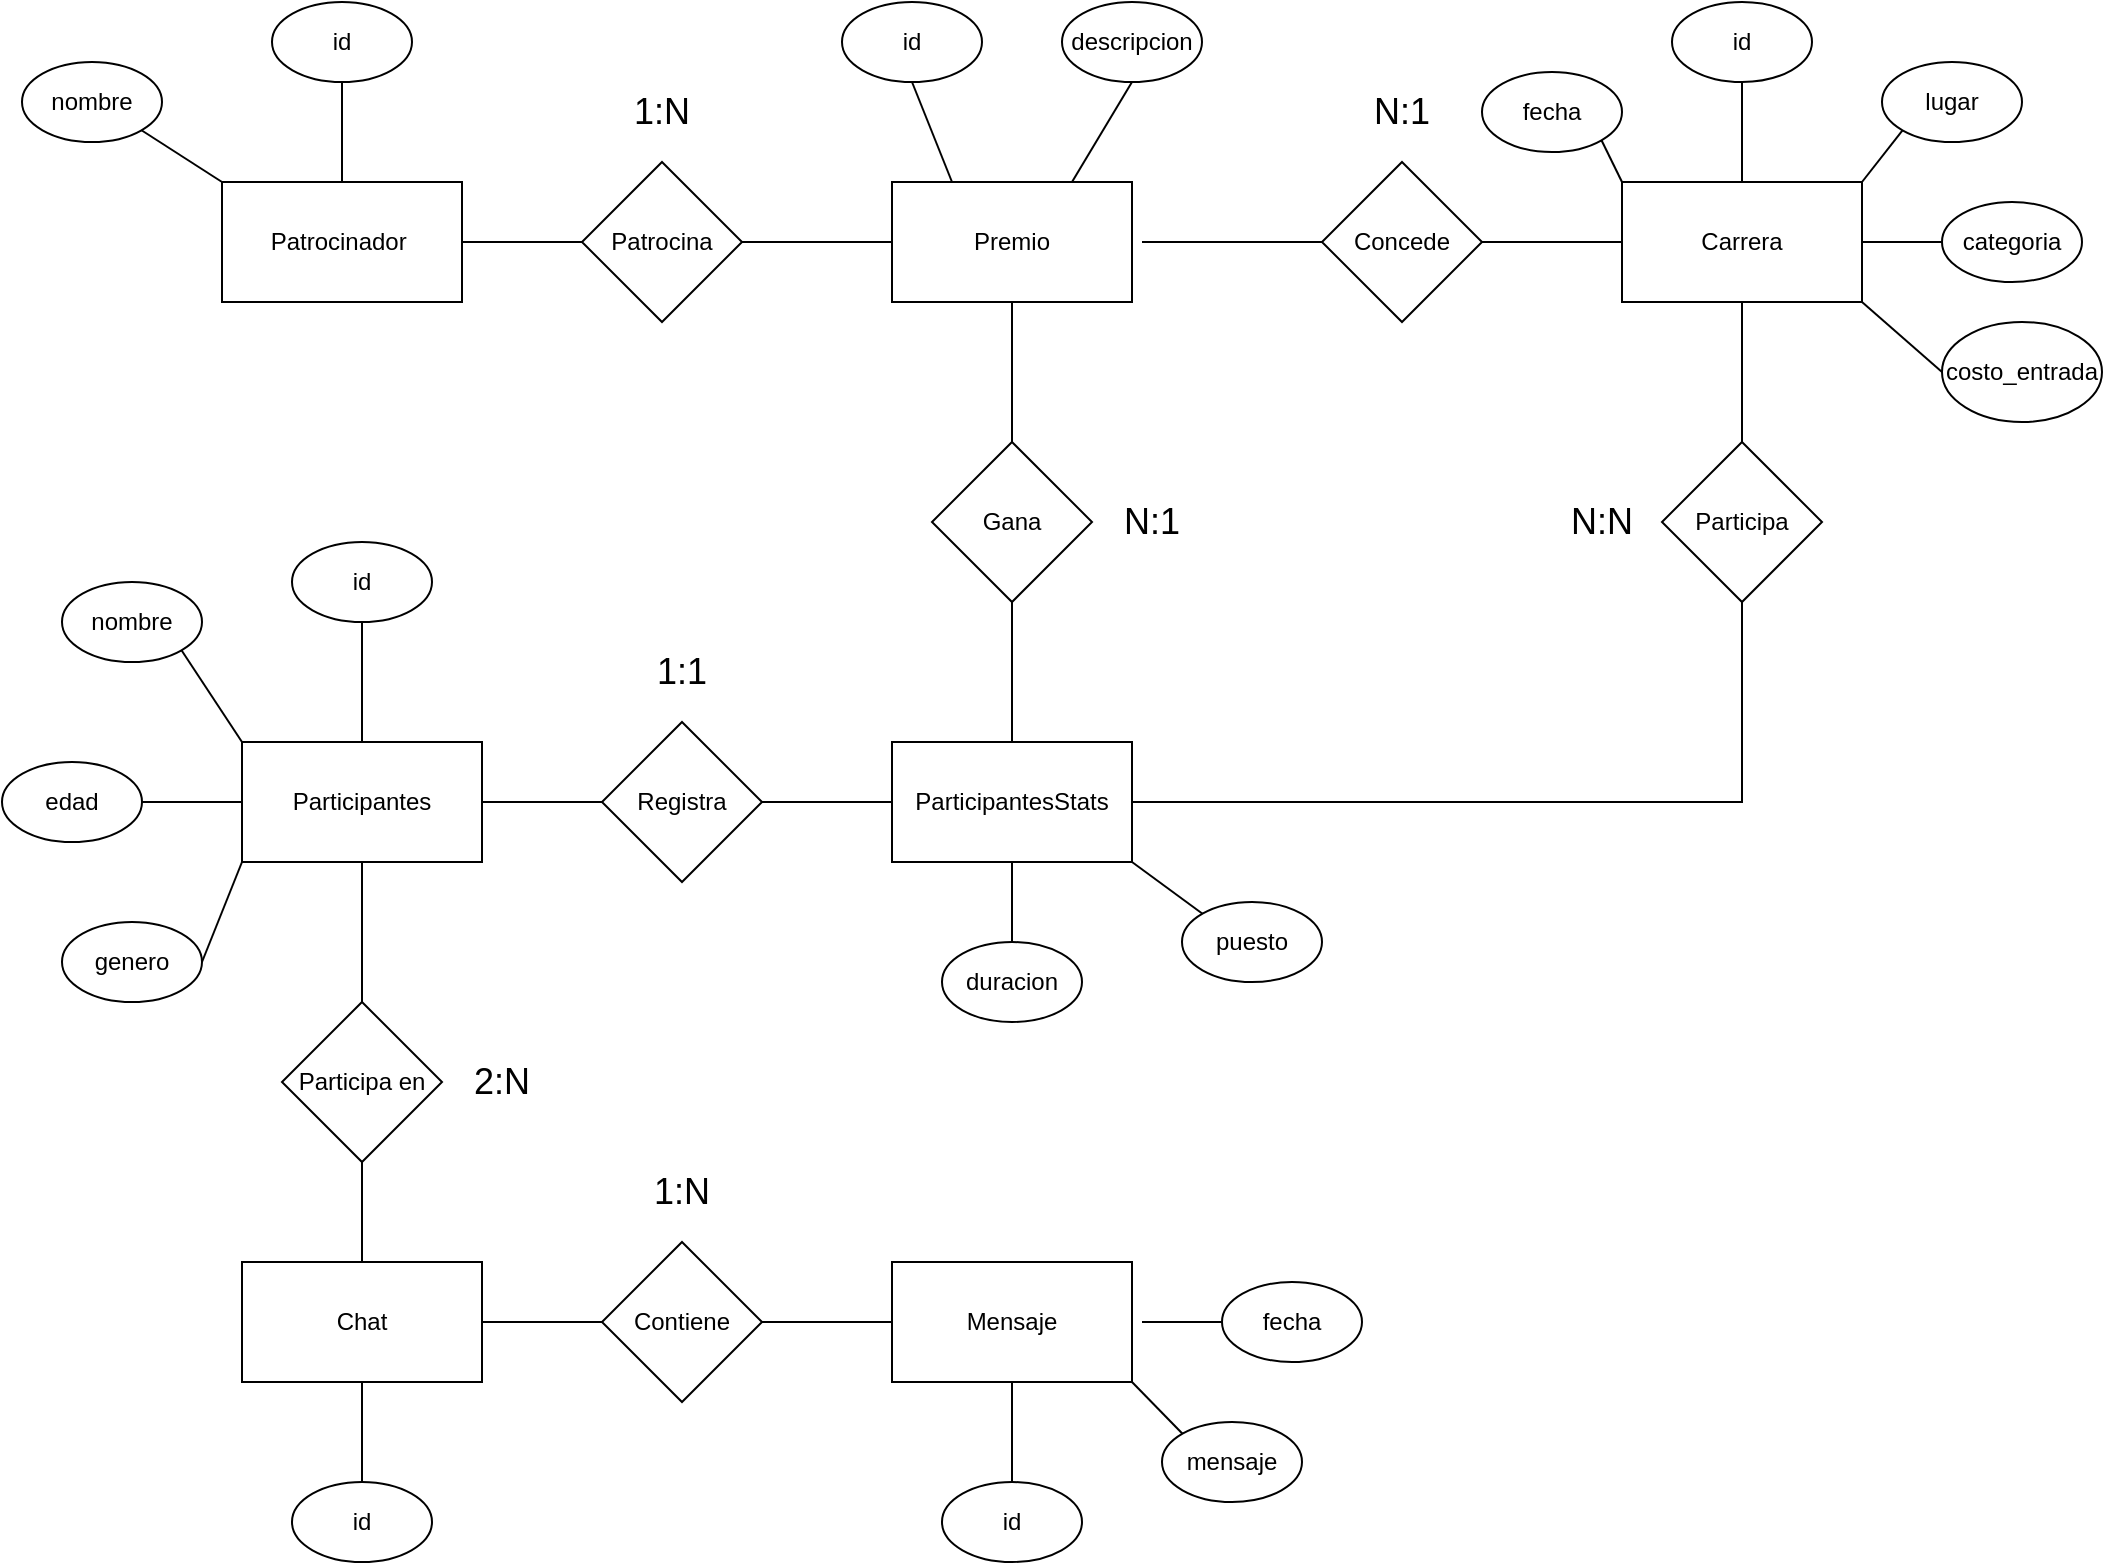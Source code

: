 <mxfile version="24.8.3">
  <diagram name="Page-1" id="JW2MQVN8BmDlYXz5LSWb">
    <mxGraphModel dx="2504" dy="862" grid="1" gridSize="10" guides="1" tooltips="1" connect="1" arrows="1" fold="1" page="1" pageScale="1" pageWidth="850" pageHeight="1100" math="0" shadow="0">
      <root>
        <mxCell id="0" />
        <mxCell id="1" parent="0" />
        <mxCell id="Rd1k23cktEPy7QCxh9mN-1" value="Carrera" style="rounded=0;whiteSpace=wrap;html=1;" vertex="1" parent="1">
          <mxGeometry x="730" y="270" width="120" height="60" as="geometry" />
        </mxCell>
        <mxCell id="Rd1k23cktEPy7QCxh9mN-2" value="Patrocinador&amp;nbsp;" style="rounded=0;whiteSpace=wrap;html=1;" vertex="1" parent="1">
          <mxGeometry x="30" y="270" width="120" height="60" as="geometry" />
        </mxCell>
        <mxCell id="Rd1k23cktEPy7QCxh9mN-4" value="Participantes" style="rounded=0;whiteSpace=wrap;html=1;" vertex="1" parent="1">
          <mxGeometry x="40" y="550" width="120" height="60" as="geometry" />
        </mxCell>
        <mxCell id="Rd1k23cktEPy7QCxh9mN-5" value="ParticipantesStats" style="rounded=0;whiteSpace=wrap;html=1;" vertex="1" parent="1">
          <mxGeometry x="365" y="550" width="120" height="60" as="geometry" />
        </mxCell>
        <mxCell id="Rd1k23cktEPy7QCxh9mN-6" value="Premio" style="rounded=0;whiteSpace=wrap;html=1;" vertex="1" parent="1">
          <mxGeometry x="365" y="270" width="120" height="60" as="geometry" />
        </mxCell>
        <mxCell id="Rd1k23cktEPy7QCxh9mN-7" value="Chat" style="rounded=0;whiteSpace=wrap;html=1;" vertex="1" parent="1">
          <mxGeometry x="40" y="810" width="120" height="60" as="geometry" />
        </mxCell>
        <mxCell id="Rd1k23cktEPy7QCxh9mN-8" value="Mensaje" style="rounded=0;whiteSpace=wrap;html=1;" vertex="1" parent="1">
          <mxGeometry x="365" y="810" width="120" height="60" as="geometry" />
        </mxCell>
        <mxCell id="Rd1k23cktEPy7QCxh9mN-9" value="&lt;meta charset=&quot;utf-8&quot;&gt;Patrocina" style="rhombus;whiteSpace=wrap;html=1;" vertex="1" parent="1">
          <mxGeometry x="210" y="260" width="80" height="80" as="geometry" />
        </mxCell>
        <mxCell id="Rd1k23cktEPy7QCxh9mN-10" value="&lt;meta charset=&quot;utf-8&quot;&gt;Concede" style="rhombus;whiteSpace=wrap;html=1;" vertex="1" parent="1">
          <mxGeometry x="580" y="260" width="80" height="80" as="geometry" />
        </mxCell>
        <mxCell id="Rd1k23cktEPy7QCxh9mN-11" value="" style="endArrow=none;html=1;rounded=0;entryX=0;entryY=0.5;entryDx=0;entryDy=0;" edge="1" parent="1" target="Rd1k23cktEPy7QCxh9mN-10">
          <mxGeometry width="50" height="50" relative="1" as="geometry">
            <mxPoint x="490" y="300" as="sourcePoint" />
            <mxPoint x="550" y="350" as="targetPoint" />
          </mxGeometry>
        </mxCell>
        <mxCell id="Rd1k23cktEPy7QCxh9mN-12" value="" style="endArrow=none;html=1;rounded=0;entryX=0;entryY=0.5;entryDx=0;entryDy=0;exitX=1;exitY=0.5;exitDx=0;exitDy=0;" edge="1" parent="1" source="Rd1k23cktEPy7QCxh9mN-10" target="Rd1k23cktEPy7QCxh9mN-1">
          <mxGeometry width="50" height="50" relative="1" as="geometry">
            <mxPoint x="450" y="490" as="sourcePoint" />
            <mxPoint x="500" y="440" as="targetPoint" />
          </mxGeometry>
        </mxCell>
        <mxCell id="Rd1k23cktEPy7QCxh9mN-13" value="" style="endArrow=none;html=1;rounded=0;entryX=0;entryY=0.5;entryDx=0;entryDy=0;exitX=1;exitY=0.5;exitDx=0;exitDy=0;" edge="1" parent="1" source="Rd1k23cktEPy7QCxh9mN-9" target="Rd1k23cktEPy7QCxh9mN-6">
          <mxGeometry width="50" height="50" relative="1" as="geometry">
            <mxPoint x="500" y="400" as="sourcePoint" />
            <mxPoint x="550" y="350" as="targetPoint" />
          </mxGeometry>
        </mxCell>
        <mxCell id="Rd1k23cktEPy7QCxh9mN-14" value="" style="endArrow=none;html=1;rounded=0;entryX=0;entryY=0.5;entryDx=0;entryDy=0;exitX=1;exitY=0.5;exitDx=0;exitDy=0;" edge="1" parent="1" source="Rd1k23cktEPy7QCxh9mN-2" target="Rd1k23cktEPy7QCxh9mN-9">
          <mxGeometry width="50" height="50" relative="1" as="geometry">
            <mxPoint x="500" y="400" as="sourcePoint" />
            <mxPoint x="550" y="350" as="targetPoint" />
          </mxGeometry>
        </mxCell>
        <mxCell id="Rd1k23cktEPy7QCxh9mN-15" value="Registra" style="rhombus;whiteSpace=wrap;html=1;" vertex="1" parent="1">
          <mxGeometry x="220" y="540" width="80" height="80" as="geometry" />
        </mxCell>
        <mxCell id="Rd1k23cktEPy7QCxh9mN-16" value="" style="endArrow=none;html=1;rounded=0;entryX=0;entryY=0.5;entryDx=0;entryDy=0;exitX=1;exitY=0.5;exitDx=0;exitDy=0;" edge="1" parent="1" source="Rd1k23cktEPy7QCxh9mN-4" target="Rd1k23cktEPy7QCxh9mN-15">
          <mxGeometry width="50" height="50" relative="1" as="geometry">
            <mxPoint x="540" y="470" as="sourcePoint" />
            <mxPoint x="590" y="420" as="targetPoint" />
          </mxGeometry>
        </mxCell>
        <mxCell id="Rd1k23cktEPy7QCxh9mN-17" value="" style="endArrow=none;html=1;rounded=0;entryX=0;entryY=0.5;entryDx=0;entryDy=0;exitX=1;exitY=0.5;exitDx=0;exitDy=0;" edge="1" parent="1" source="Rd1k23cktEPy7QCxh9mN-15" target="Rd1k23cktEPy7QCxh9mN-5">
          <mxGeometry width="50" height="50" relative="1" as="geometry">
            <mxPoint x="540" y="470" as="sourcePoint" />
            <mxPoint x="590" y="420" as="targetPoint" />
          </mxGeometry>
        </mxCell>
        <mxCell id="Rd1k23cktEPy7QCxh9mN-18" value="&lt;meta charset=&quot;utf-8&quot;&gt;Participa" style="rhombus;whiteSpace=wrap;html=1;" vertex="1" parent="1">
          <mxGeometry x="750" y="400" width="80" height="80" as="geometry" />
        </mxCell>
        <mxCell id="Rd1k23cktEPy7QCxh9mN-19" value="" style="endArrow=none;html=1;rounded=0;entryX=0.5;entryY=1;entryDx=0;entryDy=0;exitX=1;exitY=0.5;exitDx=0;exitDy=0;" edge="1" parent="1" source="Rd1k23cktEPy7QCxh9mN-5" target="Rd1k23cktEPy7QCxh9mN-18">
          <mxGeometry width="50" height="50" relative="1" as="geometry">
            <mxPoint x="800" y="570" as="sourcePoint" />
            <mxPoint x="590" y="420" as="targetPoint" />
            <Array as="points">
              <mxPoint x="790" y="580" />
            </Array>
          </mxGeometry>
        </mxCell>
        <mxCell id="Rd1k23cktEPy7QCxh9mN-22" value="" style="endArrow=none;html=1;rounded=0;entryX=0.5;entryY=1;entryDx=0;entryDy=0;exitX=0.5;exitY=0;exitDx=0;exitDy=0;" edge="1" parent="1" source="Rd1k23cktEPy7QCxh9mN-18" target="Rd1k23cktEPy7QCxh9mN-1">
          <mxGeometry width="50" height="50" relative="1" as="geometry">
            <mxPoint x="540" y="470" as="sourcePoint" />
            <mxPoint x="590" y="420" as="targetPoint" />
          </mxGeometry>
        </mxCell>
        <mxCell id="Rd1k23cktEPy7QCxh9mN-23" value="Gana" style="rhombus;whiteSpace=wrap;html=1;" vertex="1" parent="1">
          <mxGeometry x="385" y="400" width="80" height="80" as="geometry" />
        </mxCell>
        <mxCell id="Rd1k23cktEPy7QCxh9mN-24" value="" style="endArrow=none;html=1;rounded=0;entryX=0.5;entryY=1;entryDx=0;entryDy=0;exitX=0.5;exitY=0;exitDx=0;exitDy=0;" edge="1" parent="1" source="Rd1k23cktEPy7QCxh9mN-23" target="Rd1k23cktEPy7QCxh9mN-6">
          <mxGeometry width="50" height="50" relative="1" as="geometry">
            <mxPoint x="520" y="510" as="sourcePoint" />
            <mxPoint x="570" y="460" as="targetPoint" />
          </mxGeometry>
        </mxCell>
        <mxCell id="Rd1k23cktEPy7QCxh9mN-25" value="" style="endArrow=none;html=1;rounded=0;entryX=0.5;entryY=1;entryDx=0;entryDy=0;exitX=0.5;exitY=0;exitDx=0;exitDy=0;" edge="1" parent="1" source="Rd1k23cktEPy7QCxh9mN-5" target="Rd1k23cktEPy7QCxh9mN-23">
          <mxGeometry width="50" height="50" relative="1" as="geometry">
            <mxPoint x="520" y="510" as="sourcePoint" />
            <mxPoint x="570" y="460" as="targetPoint" />
          </mxGeometry>
        </mxCell>
        <mxCell id="Rd1k23cktEPy7QCxh9mN-26" value="&lt;meta charset=&quot;utf-8&quot;&gt;Contiene" style="rhombus;whiteSpace=wrap;html=1;" vertex="1" parent="1">
          <mxGeometry x="220" y="800" width="80" height="80" as="geometry" />
        </mxCell>
        <mxCell id="Rd1k23cktEPy7QCxh9mN-27" value="" style="endArrow=none;html=1;rounded=0;entryX=0;entryY=0.5;entryDx=0;entryDy=0;exitX=1;exitY=0.5;exitDx=0;exitDy=0;" edge="1" parent="1" source="Rd1k23cktEPy7QCxh9mN-26" target="Rd1k23cktEPy7QCxh9mN-8">
          <mxGeometry width="50" height="50" relative="1" as="geometry">
            <mxPoint x="520" y="510" as="sourcePoint" />
            <mxPoint x="570" y="460" as="targetPoint" />
          </mxGeometry>
        </mxCell>
        <mxCell id="Rd1k23cktEPy7QCxh9mN-28" value="" style="endArrow=none;html=1;rounded=0;entryX=0;entryY=0.5;entryDx=0;entryDy=0;exitX=1;exitY=0.5;exitDx=0;exitDy=0;" edge="1" parent="1" source="Rd1k23cktEPy7QCxh9mN-7" target="Rd1k23cktEPy7QCxh9mN-26">
          <mxGeometry width="50" height="50" relative="1" as="geometry">
            <mxPoint x="520" y="510" as="sourcePoint" />
            <mxPoint x="570" y="460" as="targetPoint" />
          </mxGeometry>
        </mxCell>
        <mxCell id="Rd1k23cktEPy7QCxh9mN-29" value="&lt;meta charset=&quot;utf-8&quot;&gt;Participa en" style="rhombus;whiteSpace=wrap;html=1;" vertex="1" parent="1">
          <mxGeometry x="60" y="680" width="80" height="80" as="geometry" />
        </mxCell>
        <mxCell id="Rd1k23cktEPy7QCxh9mN-30" value="" style="endArrow=none;html=1;rounded=0;entryX=0.5;entryY=1;entryDx=0;entryDy=0;exitX=0.5;exitY=0;exitDx=0;exitDy=0;" edge="1" parent="1" source="Rd1k23cktEPy7QCxh9mN-29" target="Rd1k23cktEPy7QCxh9mN-4">
          <mxGeometry width="50" height="50" relative="1" as="geometry">
            <mxPoint x="150" y="610" as="sourcePoint" />
            <mxPoint x="570" y="460" as="targetPoint" />
          </mxGeometry>
        </mxCell>
        <mxCell id="Rd1k23cktEPy7QCxh9mN-31" value="" style="endArrow=none;html=1;rounded=0;entryX=0.5;entryY=1;entryDx=0;entryDy=0;exitX=0.5;exitY=0;exitDx=0;exitDy=0;" edge="1" parent="1" source="Rd1k23cktEPy7QCxh9mN-7" target="Rd1k23cktEPy7QCxh9mN-29">
          <mxGeometry width="50" height="50" relative="1" as="geometry">
            <mxPoint x="520" y="510" as="sourcePoint" />
            <mxPoint x="570" y="460" as="targetPoint" />
          </mxGeometry>
        </mxCell>
        <mxCell id="Rd1k23cktEPy7QCxh9mN-32" value="&lt;font style=&quot;font-size: 18px;&quot;&gt;N:1&lt;/font&gt;" style="text;html=1;align=center;verticalAlign=middle;whiteSpace=wrap;rounded=0;" vertex="1" parent="1">
          <mxGeometry x="590" y="220" width="60" height="30" as="geometry" />
        </mxCell>
        <mxCell id="Rd1k23cktEPy7QCxh9mN-33" value="&lt;span style=&quot;font-size: 18px;&quot;&gt;1:N&lt;/span&gt;" style="text;html=1;align=center;verticalAlign=middle;whiteSpace=wrap;rounded=0;" vertex="1" parent="1">
          <mxGeometry x="220" y="220" width="60" height="30" as="geometry" />
        </mxCell>
        <mxCell id="Rd1k23cktEPy7QCxh9mN-36" value="&lt;span style=&quot;font-size: 18px;&quot;&gt;N:1&lt;/span&gt;" style="text;html=1;align=center;verticalAlign=middle;whiteSpace=wrap;rounded=0;" vertex="1" parent="1">
          <mxGeometry x="465" y="425" width="60" height="30" as="geometry" />
        </mxCell>
        <mxCell id="Rd1k23cktEPy7QCxh9mN-38" value="&lt;span style=&quot;font-size: 18px;&quot;&gt;1:1&lt;/span&gt;" style="text;html=1;align=center;verticalAlign=middle;whiteSpace=wrap;rounded=0;" vertex="1" parent="1">
          <mxGeometry x="230" y="500" width="60" height="30" as="geometry" />
        </mxCell>
        <mxCell id="Rd1k23cktEPy7QCxh9mN-39" value="&lt;span style=&quot;font-size: 18px;&quot;&gt;2:N&lt;/span&gt;" style="text;html=1;align=center;verticalAlign=middle;whiteSpace=wrap;rounded=0;" vertex="1" parent="1">
          <mxGeometry x="140" y="705" width="60" height="30" as="geometry" />
        </mxCell>
        <mxCell id="Rd1k23cktEPy7QCxh9mN-40" value="&lt;span style=&quot;font-size: 18px;&quot;&gt;1:N&lt;/span&gt;" style="text;html=1;align=center;verticalAlign=middle;whiteSpace=wrap;rounded=0;" vertex="1" parent="1">
          <mxGeometry x="230" y="760" width="60" height="30" as="geometry" />
        </mxCell>
        <mxCell id="Rd1k23cktEPy7QCxh9mN-41" value="&lt;span style=&quot;font-size: 18px;&quot;&gt;N:N&lt;/span&gt;" style="text;html=1;align=center;verticalAlign=middle;whiteSpace=wrap;rounded=0;" vertex="1" parent="1">
          <mxGeometry x="690" y="425" width="60" height="30" as="geometry" />
        </mxCell>
        <mxCell id="Rd1k23cktEPy7QCxh9mN-43" value="id" style="ellipse;whiteSpace=wrap;html=1;" vertex="1" parent="1">
          <mxGeometry x="55" y="180" width="70" height="40" as="geometry" />
        </mxCell>
        <mxCell id="Rd1k23cktEPy7QCxh9mN-47" value="nombre" style="ellipse;whiteSpace=wrap;html=1;" vertex="1" parent="1">
          <mxGeometry x="-70" y="210" width="70" height="40" as="geometry" />
        </mxCell>
        <mxCell id="Rd1k23cktEPy7QCxh9mN-48" value="" style="endArrow=none;html=1;rounded=0;entryX=1;entryY=1;entryDx=0;entryDy=0;exitX=0;exitY=0;exitDx=0;exitDy=0;" edge="1" parent="1" source="Rd1k23cktEPy7QCxh9mN-2" target="Rd1k23cktEPy7QCxh9mN-47">
          <mxGeometry width="50" height="50" relative="1" as="geometry">
            <mxPoint x="110" y="310" as="sourcePoint" />
            <mxPoint x="60" y="250" as="targetPoint" />
          </mxGeometry>
        </mxCell>
        <mxCell id="Rd1k23cktEPy7QCxh9mN-49" value="" style="endArrow=none;html=1;rounded=0;entryX=0.5;entryY=1;entryDx=0;entryDy=0;exitX=0.5;exitY=0;exitDx=0;exitDy=0;" edge="1" parent="1" source="Rd1k23cktEPy7QCxh9mN-2" target="Rd1k23cktEPy7QCxh9mN-43">
          <mxGeometry width="50" height="50" relative="1" as="geometry">
            <mxPoint x="40" y="280" as="sourcePoint" />
            <mxPoint y="254" as="targetPoint" />
          </mxGeometry>
        </mxCell>
        <mxCell id="Rd1k23cktEPy7QCxh9mN-50" value="id" style="ellipse;whiteSpace=wrap;html=1;" vertex="1" parent="1">
          <mxGeometry x="755" y="180" width="70" height="40" as="geometry" />
        </mxCell>
        <mxCell id="Rd1k23cktEPy7QCxh9mN-51" value="" style="endArrow=none;html=1;rounded=0;entryX=0.5;entryY=1;entryDx=0;entryDy=0;exitX=0.5;exitY=0;exitDx=0;exitDy=0;" edge="1" parent="1" source="Rd1k23cktEPy7QCxh9mN-1" target="Rd1k23cktEPy7QCxh9mN-50">
          <mxGeometry width="50" height="50" relative="1" as="geometry">
            <mxPoint x="650" y="570" as="sourcePoint" />
            <mxPoint x="700" y="520" as="targetPoint" />
          </mxGeometry>
        </mxCell>
        <mxCell id="Rd1k23cktEPy7QCxh9mN-52" value="fecha" style="ellipse;whiteSpace=wrap;html=1;" vertex="1" parent="1">
          <mxGeometry x="660" y="215" width="70" height="40" as="geometry" />
        </mxCell>
        <mxCell id="Rd1k23cktEPy7QCxh9mN-54" value="" style="endArrow=none;html=1;rounded=0;entryX=0;entryY=1;entryDx=0;entryDy=0;exitX=1;exitY=0;exitDx=0;exitDy=0;" edge="1" parent="1" source="Rd1k23cktEPy7QCxh9mN-1" target="Rd1k23cktEPy7QCxh9mN-56">
          <mxGeometry width="50" height="50" relative="1" as="geometry">
            <mxPoint x="650" y="570" as="sourcePoint" />
            <mxPoint x="700" y="520" as="targetPoint" />
          </mxGeometry>
        </mxCell>
        <mxCell id="Rd1k23cktEPy7QCxh9mN-55" value="" style="endArrow=none;html=1;rounded=0;entryX=1;entryY=1;entryDx=0;entryDy=0;exitX=0;exitY=0;exitDx=0;exitDy=0;" edge="1" parent="1" source="Rd1k23cktEPy7QCxh9mN-1" target="Rd1k23cktEPy7QCxh9mN-52">
          <mxGeometry width="50" height="50" relative="1" as="geometry">
            <mxPoint x="670" y="310" as="sourcePoint" />
            <mxPoint x="720" y="260" as="targetPoint" />
          </mxGeometry>
        </mxCell>
        <mxCell id="Rd1k23cktEPy7QCxh9mN-56" value="lugar" style="ellipse;whiteSpace=wrap;html=1;" vertex="1" parent="1">
          <mxGeometry x="860" y="210" width="70" height="40" as="geometry" />
        </mxCell>
        <mxCell id="Rd1k23cktEPy7QCxh9mN-57" value="categoria" style="ellipse;whiteSpace=wrap;html=1;" vertex="1" parent="1">
          <mxGeometry x="890" y="280" width="70" height="40" as="geometry" />
        </mxCell>
        <mxCell id="Rd1k23cktEPy7QCxh9mN-58" value="" style="endArrow=none;html=1;rounded=0;exitX=1;exitY=0.5;exitDx=0;exitDy=0;" edge="1" parent="1" source="Rd1k23cktEPy7QCxh9mN-1">
          <mxGeometry width="50" height="50" relative="1" as="geometry">
            <mxPoint x="840" y="350" as="sourcePoint" />
            <mxPoint x="890" y="300" as="targetPoint" />
          </mxGeometry>
        </mxCell>
        <mxCell id="Rd1k23cktEPy7QCxh9mN-59" value="costo_entrada" style="ellipse;whiteSpace=wrap;html=1;" vertex="1" parent="1">
          <mxGeometry x="890" y="340" width="80" height="50" as="geometry" />
        </mxCell>
        <mxCell id="Rd1k23cktEPy7QCxh9mN-60" value="" style="endArrow=none;html=1;rounded=0;exitX=1;exitY=1;exitDx=0;exitDy=0;entryX=0;entryY=0.5;entryDx=0;entryDy=0;" edge="1" parent="1" source="Rd1k23cktEPy7QCxh9mN-1" target="Rd1k23cktEPy7QCxh9mN-59">
          <mxGeometry width="50" height="50" relative="1" as="geometry">
            <mxPoint x="890" y="460" as="sourcePoint" />
            <mxPoint x="940" y="410" as="targetPoint" />
          </mxGeometry>
        </mxCell>
        <mxCell id="Rd1k23cktEPy7QCxh9mN-63" value="id" style="ellipse;whiteSpace=wrap;html=1;" vertex="1" parent="1">
          <mxGeometry x="340" y="180" width="70" height="40" as="geometry" />
        </mxCell>
        <mxCell id="Rd1k23cktEPy7QCxh9mN-64" value="" style="endArrow=none;html=1;rounded=0;exitX=0.25;exitY=0;exitDx=0;exitDy=0;entryX=0.5;entryY=1;entryDx=0;entryDy=0;" edge="1" parent="1" source="Rd1k23cktEPy7QCxh9mN-6" target="Rd1k23cktEPy7QCxh9mN-63">
          <mxGeometry width="50" height="50" relative="1" as="geometry">
            <mxPoint x="380" y="270" as="sourcePoint" />
            <mxPoint x="430" y="220" as="targetPoint" />
          </mxGeometry>
        </mxCell>
        <mxCell id="Rd1k23cktEPy7QCxh9mN-68" value="descripcion" style="ellipse;whiteSpace=wrap;html=1;" vertex="1" parent="1">
          <mxGeometry x="450" y="180" width="70" height="40" as="geometry" />
        </mxCell>
        <mxCell id="Rd1k23cktEPy7QCxh9mN-71" value="" style="endArrow=none;html=1;rounded=0;entryX=0.5;entryY=1;entryDx=0;entryDy=0;exitX=0.75;exitY=0;exitDx=0;exitDy=0;" edge="1" parent="1" source="Rd1k23cktEPy7QCxh9mN-6" target="Rd1k23cktEPy7QCxh9mN-68">
          <mxGeometry width="50" height="50" relative="1" as="geometry">
            <mxPoint x="490" y="430" as="sourcePoint" />
            <mxPoint x="540" y="380" as="targetPoint" />
          </mxGeometry>
        </mxCell>
        <mxCell id="Rd1k23cktEPy7QCxh9mN-73" value="duracion" style="ellipse;whiteSpace=wrap;html=1;" vertex="1" parent="1">
          <mxGeometry x="390" y="650" width="70" height="40" as="geometry" />
        </mxCell>
        <mxCell id="Rd1k23cktEPy7QCxh9mN-75" value="puesto" style="ellipse;whiteSpace=wrap;html=1;" vertex="1" parent="1">
          <mxGeometry x="510" y="630" width="70" height="40" as="geometry" />
        </mxCell>
        <mxCell id="Rd1k23cktEPy7QCxh9mN-76" value="" style="endArrow=none;html=1;rounded=0;entryX=0.5;entryY=1;entryDx=0;entryDy=0;" edge="1" parent="1" source="Rd1k23cktEPy7QCxh9mN-73" target="Rd1k23cktEPy7QCxh9mN-5">
          <mxGeometry width="50" height="50" relative="1" as="geometry">
            <mxPoint x="385" y="660" as="sourcePoint" />
            <mxPoint x="435" y="610" as="targetPoint" />
          </mxGeometry>
        </mxCell>
        <mxCell id="Rd1k23cktEPy7QCxh9mN-77" value="" style="endArrow=none;html=1;rounded=0;entryX=1;entryY=1;entryDx=0;entryDy=0;exitX=0;exitY=0;exitDx=0;exitDy=0;" edge="1" parent="1" source="Rd1k23cktEPy7QCxh9mN-75" target="Rd1k23cktEPy7QCxh9mN-5">
          <mxGeometry width="50" height="50" relative="1" as="geometry">
            <mxPoint x="650" y="810" as="sourcePoint" />
            <mxPoint x="700" y="760" as="targetPoint" />
          </mxGeometry>
        </mxCell>
        <mxCell id="Rd1k23cktEPy7QCxh9mN-78" value="id" style="ellipse;whiteSpace=wrap;html=1;" vertex="1" parent="1">
          <mxGeometry x="65" y="450" width="70" height="40" as="geometry" />
        </mxCell>
        <mxCell id="Rd1k23cktEPy7QCxh9mN-79" value="nombre" style="ellipse;whiteSpace=wrap;html=1;" vertex="1" parent="1">
          <mxGeometry x="-50" y="470" width="70" height="40" as="geometry" />
        </mxCell>
        <mxCell id="Rd1k23cktEPy7QCxh9mN-80" value="edad" style="ellipse;whiteSpace=wrap;html=1;" vertex="1" parent="1">
          <mxGeometry x="-80" y="560" width="70" height="40" as="geometry" />
        </mxCell>
        <mxCell id="Rd1k23cktEPy7QCxh9mN-81" value="genero" style="ellipse;whiteSpace=wrap;html=1;" vertex="1" parent="1">
          <mxGeometry x="-50" y="640" width="70" height="40" as="geometry" />
        </mxCell>
        <mxCell id="Rd1k23cktEPy7QCxh9mN-83" value="" style="endArrow=none;html=1;rounded=0;entryX=1;entryY=1;entryDx=0;entryDy=0;exitX=0;exitY=0;exitDx=0;exitDy=0;" edge="1" parent="1" source="Rd1k23cktEPy7QCxh9mN-4" target="Rd1k23cktEPy7QCxh9mN-79">
          <mxGeometry width="50" height="50" relative="1" as="geometry">
            <mxPoint x="-10" y="570" as="sourcePoint" />
            <mxPoint x="40" y="520" as="targetPoint" />
          </mxGeometry>
        </mxCell>
        <mxCell id="Rd1k23cktEPy7QCxh9mN-84" value="" style="endArrow=none;html=1;rounded=0;entryX=0.5;entryY=1;entryDx=0;entryDy=0;exitX=0.5;exitY=0;exitDx=0;exitDy=0;" edge="1" parent="1" source="Rd1k23cktEPy7QCxh9mN-4" target="Rd1k23cktEPy7QCxh9mN-78">
          <mxGeometry width="50" height="50" relative="1" as="geometry">
            <mxPoint x="40" y="550" as="sourcePoint" />
            <mxPoint x="90" y="500" as="targetPoint" />
          </mxGeometry>
        </mxCell>
        <mxCell id="Rd1k23cktEPy7QCxh9mN-85" value="" style="endArrow=none;html=1;rounded=0;entryX=1;entryY=0.5;entryDx=0;entryDy=0;exitX=0;exitY=0.5;exitDx=0;exitDy=0;" edge="1" parent="1" source="Rd1k23cktEPy7QCxh9mN-4" target="Rd1k23cktEPy7QCxh9mN-80">
          <mxGeometry width="50" height="50" relative="1" as="geometry">
            <mxPoint x="-80" y="470" as="sourcePoint" />
            <mxPoint x="-30" y="420" as="targetPoint" />
          </mxGeometry>
        </mxCell>
        <mxCell id="Rd1k23cktEPy7QCxh9mN-86" value="" style="endArrow=none;html=1;rounded=0;entryX=1;entryY=0.5;entryDx=0;entryDy=0;exitX=0;exitY=1;exitDx=0;exitDy=0;" edge="1" parent="1" source="Rd1k23cktEPy7QCxh9mN-4" target="Rd1k23cktEPy7QCxh9mN-81">
          <mxGeometry width="50" height="50" relative="1" as="geometry">
            <mxPoint x="-70" y="480" as="sourcePoint" />
            <mxPoint x="-20" y="430" as="targetPoint" />
          </mxGeometry>
        </mxCell>
        <mxCell id="Rd1k23cktEPy7QCxh9mN-87" value="id" style="ellipse;whiteSpace=wrap;html=1;" vertex="1" parent="1">
          <mxGeometry x="65" y="920" width="70" height="40" as="geometry" />
        </mxCell>
        <mxCell id="Rd1k23cktEPy7QCxh9mN-89" value="" style="endArrow=none;html=1;rounded=0;entryX=0.5;entryY=1;entryDx=0;entryDy=0;exitX=0.5;exitY=0;exitDx=0;exitDy=0;" edge="1" parent="1" source="Rd1k23cktEPy7QCxh9mN-87" target="Rd1k23cktEPy7QCxh9mN-7">
          <mxGeometry width="50" height="50" relative="1" as="geometry">
            <mxPoint x="650" y="670" as="sourcePoint" />
            <mxPoint x="700" y="620" as="targetPoint" />
          </mxGeometry>
        </mxCell>
        <mxCell id="Rd1k23cktEPy7QCxh9mN-90" value="id" style="ellipse;whiteSpace=wrap;html=1;" vertex="1" parent="1">
          <mxGeometry x="390" y="920" width="70" height="40" as="geometry" />
        </mxCell>
        <mxCell id="Rd1k23cktEPy7QCxh9mN-91" value="" style="endArrow=none;html=1;rounded=0;exitX=0.5;exitY=0;exitDx=0;exitDy=0;entryX=0.5;entryY=1;entryDx=0;entryDy=0;" edge="1" parent="1" source="Rd1k23cktEPy7QCxh9mN-90" target="Rd1k23cktEPy7QCxh9mN-8">
          <mxGeometry width="50" height="50" relative="1" as="geometry">
            <mxPoint x="375" y="920" as="sourcePoint" />
            <mxPoint x="425" y="870" as="targetPoint" />
          </mxGeometry>
        </mxCell>
        <mxCell id="Rd1k23cktEPy7QCxh9mN-92" value="mensaje" style="ellipse;whiteSpace=wrap;html=1;" vertex="1" parent="1">
          <mxGeometry x="500" y="890" width="70" height="40" as="geometry" />
        </mxCell>
        <mxCell id="Rd1k23cktEPy7QCxh9mN-93" value="fecha" style="ellipse;whiteSpace=wrap;html=1;" vertex="1" parent="1">
          <mxGeometry x="530" y="820" width="70" height="40" as="geometry" />
        </mxCell>
        <mxCell id="Rd1k23cktEPy7QCxh9mN-94" value="" style="endArrow=none;html=1;rounded=0;entryX=0;entryY=0.5;entryDx=0;entryDy=0;" edge="1" parent="1" target="Rd1k23cktEPy7QCxh9mN-93">
          <mxGeometry width="50" height="50" relative="1" as="geometry">
            <mxPoint x="490" y="840" as="sourcePoint" />
            <mxPoint x="570" y="760" as="targetPoint" />
          </mxGeometry>
        </mxCell>
        <mxCell id="Rd1k23cktEPy7QCxh9mN-95" value="" style="endArrow=none;html=1;rounded=0;entryX=1;entryY=1;entryDx=0;entryDy=0;exitX=0;exitY=0;exitDx=0;exitDy=0;" edge="1" parent="1" source="Rd1k23cktEPy7QCxh9mN-92" target="Rd1k23cktEPy7QCxh9mN-8">
          <mxGeometry width="50" height="50" relative="1" as="geometry">
            <mxPoint x="640" y="890" as="sourcePoint" />
            <mxPoint x="690" y="840" as="targetPoint" />
          </mxGeometry>
        </mxCell>
      </root>
    </mxGraphModel>
  </diagram>
</mxfile>
